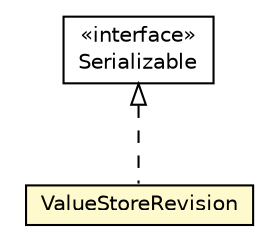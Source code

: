 #!/usr/local/bin/dot
#
# Class diagram 
# Generated by UMLGraph version R5_6-24-gf6e263 (http://www.umlgraph.org/)
#

digraph G {
	edge [fontname="Helvetica",fontsize=10,labelfontname="Helvetica",labelfontsize=10];
	node [fontname="Helvetica",fontsize=10,shape=plaintext];
	nodesep=0.25;
	ranksep=0.5;
	// org.universAAL.context.sesame.sail.ValueStoreRevision
	c8553101 [label=<<table title="org.universAAL.context.sesame.sail.ValueStoreRevision" border="0" cellborder="1" cellspacing="0" cellpadding="2" port="p" bgcolor="lemonChiffon" href="./ValueStoreRevision.html">
		<tr><td><table border="0" cellspacing="0" cellpadding="1">
<tr><td align="center" balign="center"> ValueStoreRevision </td></tr>
		</table></td></tr>
		</table>>, URL="./ValueStoreRevision.html", fontname="Helvetica", fontcolor="black", fontsize=10.0];
	//org.universAAL.context.sesame.sail.ValueStoreRevision implements java.io.Serializable
	c8554633:p -> c8553101:p [dir=back,arrowtail=empty,style=dashed];
	// java.io.Serializable
	c8554633 [label=<<table title="java.io.Serializable" border="0" cellborder="1" cellspacing="0" cellpadding="2" port="p" href="http://java.sun.com/j2se/1.4.2/docs/api/java/io/Serializable.html">
		<tr><td><table border="0" cellspacing="0" cellpadding="1">
<tr><td align="center" balign="center"> &#171;interface&#187; </td></tr>
<tr><td align="center" balign="center"> Serializable </td></tr>
		</table></td></tr>
		</table>>, URL="http://java.sun.com/j2se/1.4.2/docs/api/java/io/Serializable.html", fontname="Helvetica", fontcolor="black", fontsize=10.0];
}

